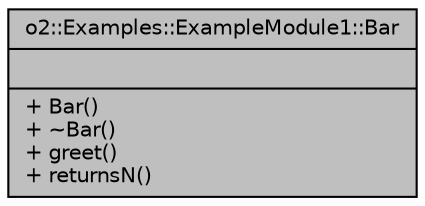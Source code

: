 digraph "o2::Examples::ExampleModule1::Bar"
{
 // INTERACTIVE_SVG=YES
  bgcolor="transparent";
  edge [fontname="Helvetica",fontsize="10",labelfontname="Helvetica",labelfontsize="10"];
  node [fontname="Helvetica",fontsize="10",shape=record];
  Node1 [label="{o2::Examples::ExampleModule1::Bar\n||+ Bar()\l+ ~Bar()\l+ greet()\l+ returnsN()\l}",height=0.2,width=0.4,color="black", fillcolor="grey75", style="filled" fontcolor="black"];
}
